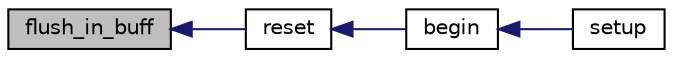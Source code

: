 digraph "flush_in_buff"
{
  edge [fontname="Helvetica",fontsize="10",labelfontname="Helvetica",labelfontsize="10"];
  node [fontname="Helvetica",fontsize="10",shape=record];
  rankdir="LR";
  Node66 [label="flush_in_buff",height=0.2,width=0.4,color="black", fillcolor="grey75", style="filled", fontcolor="black"];
  Node66 -> Node67 [dir="back",color="midnightblue",fontsize="10",style="solid"];
  Node67 [label="reset",height=0.2,width=0.4,color="black", fillcolor="white", style="filled",URL="$class_esp_server.html#ad20897c5c8bd47f5d4005989bead0e55"];
  Node67 -> Node68 [dir="back",color="midnightblue",fontsize="10",style="solid"];
  Node68 [label="begin",height=0.2,width=0.4,color="black", fillcolor="white", style="filled",URL="$class_esp_server.html#a1d8682ca0934af03639311e23a71283f"];
  Node68 -> Node69 [dir="back",color="midnightblue",fontsize="10",style="solid"];
  Node69 [label="setup",height=0.2,width=0.4,color="black", fillcolor="white", style="filled",URL="$_arduino__kommentiert_8ino.html#a4fc01d736fe50cf5b977f755b675f11d"];
}
